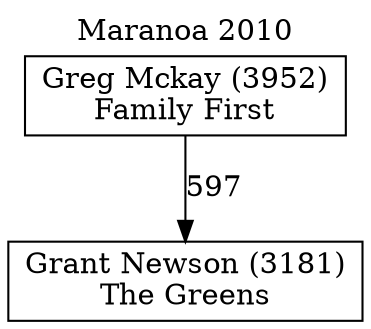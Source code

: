 // House preference flow
digraph "Grant Newson (3181)_Maranoa_2010" {
	graph [label="Maranoa 2010" labelloc=t mclimit=10]
	node [shape=box]
	"Grant Newson (3181)" [label="Grant Newson (3181)
The Greens"]
	"Greg Mckay (3952)" [label="Greg Mckay (3952)
Family First"]
	"Greg Mckay (3952)" [label="Greg Mckay (3952)
Family First"]
	"Greg Mckay (3952)" -> "Grant Newson (3181)" [label=597]
}
